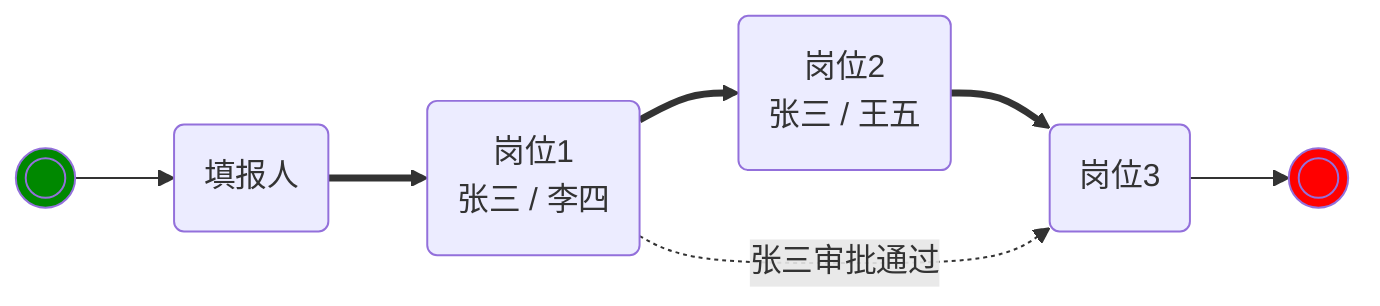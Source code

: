 flowchart LR
    classDef sc fill:#080
    classDef ec fill:#f00
    node-start((( ))):::sc
    --> node-1(填报人)
    ==> node-2(岗位1\n张三 / 李四)
    ==> node-3(岗位2\n张三 / 王五)
    ==> node-4(岗位3)
    --> node-end((( ))):::ec
    node-2 -. 张三审批通过 .-> node-4